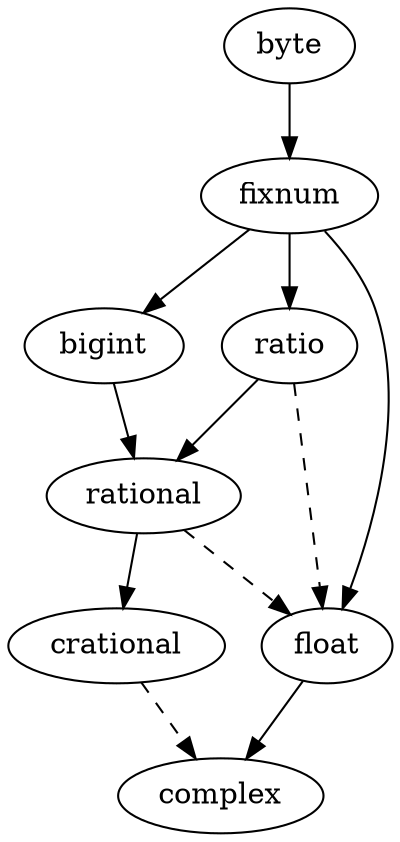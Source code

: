 digraph Conversions {
	byte;
	fixnum;
	ratio;
	bigint;
	rational;
	float;
	crational;
	complex;

	byte -> fixnum;
	fixnum -> ratio;
	fixnum -> bigint;
	fixnum -> float;
	ratio -> float [style=dashed];
	ratio -> rational;
	bigint -> rational;
	float -> complex;
	rational -> crational;
	rational -> float [style=dashed];
	crational -> complex [style=dashed];
}
